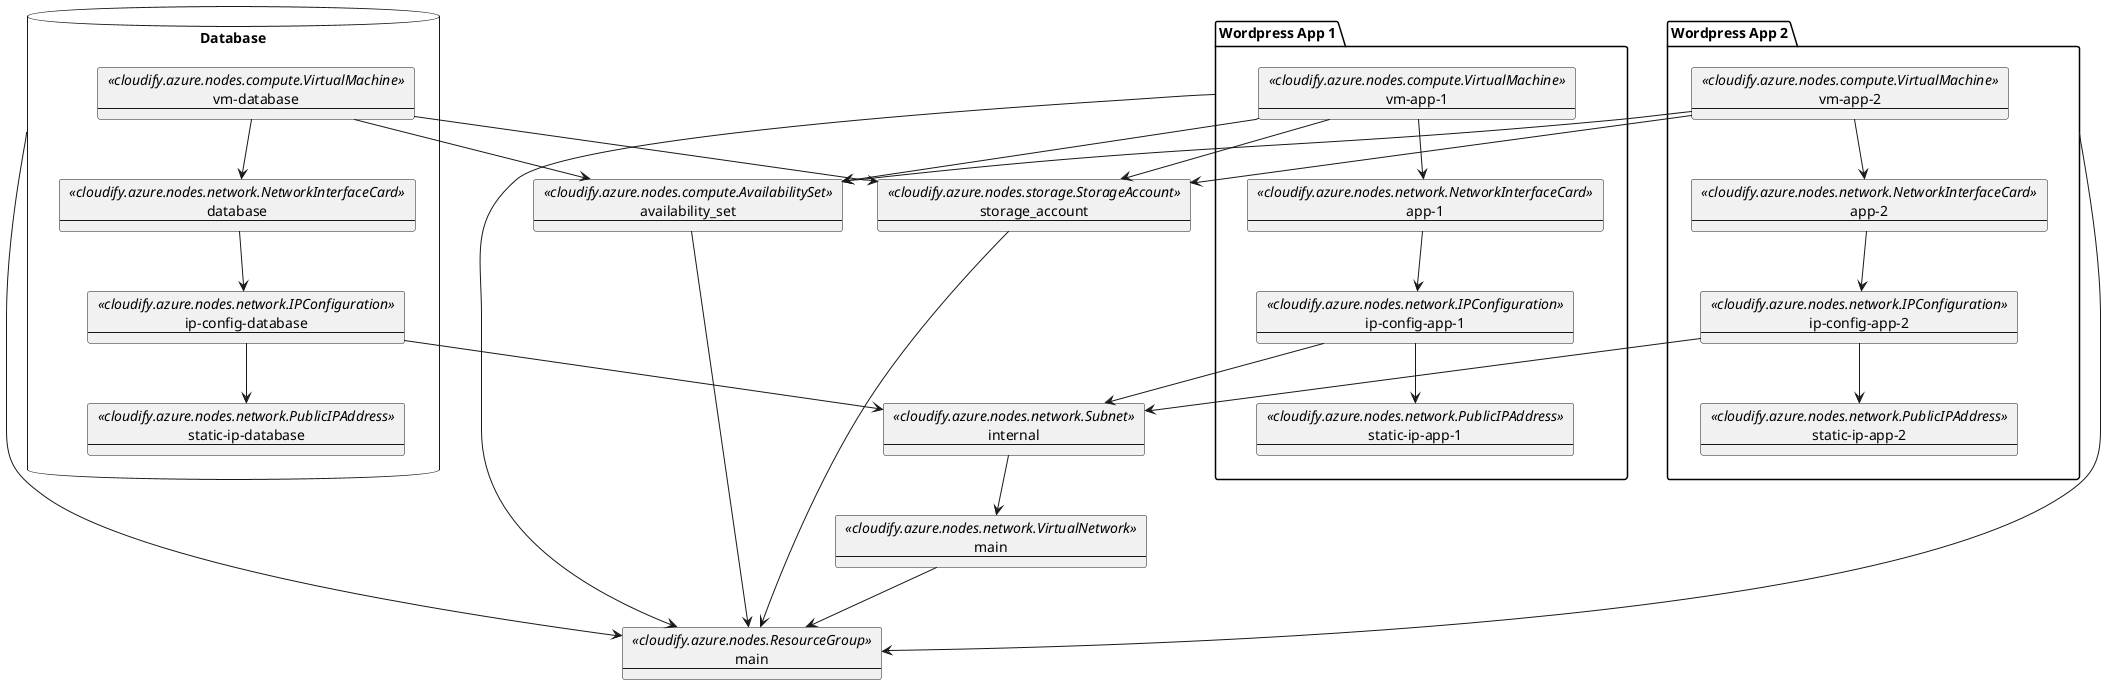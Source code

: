 @startuml cloudify-app

' Design Configuration
skinparam monochrome true

database "Database" as database {

    card vm_database <<cloudify.azure.nodes.compute.VirtualMachine>> [
        vm-database
        ---
    ]

    card ip_database <<cloudify.azure.nodes.network.PublicIPAddress>> [
        static-ip-database
        ---
    ]

    card nic_database <<cloudify.azure.nodes.network.NetworkInterfaceCard>> [
        database
        ---
    ]

    card ip_config_database <<cloudify.azure.nodes.network.IPConfiguration>> [
        ip-config-database
        ---
    ]

}

package "Wordpress App 1" as wp_1 {

    card vm_app_1 <<cloudify.azure.nodes.compute.VirtualMachine>> [
        vm-app-1
        ---
    ]

    card ip_app_1 <<cloudify.azure.nodes.network.PublicIPAddress>> [
        static-ip-app-1
        ---
    ]

    card nic_app_1 <<cloudify.azure.nodes.network.NetworkInterfaceCard>> [
        app-1
        ---
    ]

    card ip_config_app_1 <<cloudify.azure.nodes.network.IPConfiguration>> [
        ip-config-app-1
        ---
    ]

}

package "Wordpress App 2" as wp_2 {

    card vm_app_2 <<cloudify.azure.nodes.compute.VirtualMachine>> [
        vm-app-2
        ---
    ]

    card ip_app_2 <<cloudify.azure.nodes.network.PublicIPAddress>> [
        static-ip-app-2
        ---
    ]

    card nic_app_2 <<cloudify.azure.nodes.network.NetworkInterfaceCard>> [
        app-2
        ---
    ]

    card ip_config_app_2 <<cloudify.azure.nodes.network.IPConfiguration>> [
        ip-config-app-2
        ---
    ]

}

card subnet <<cloudify.azure.nodes.network.Subnet>> [
    internal
    ---
]

card virtual_network <<cloudify.azure.nodes.network.VirtualNetwork>> [
    main
    ---
]

card resource_group <<cloudify.azure.nodes.ResourceGroup>> [
    main
    ---
]

card availability_set <<cloudify.azure.nodes.compute.AvailabilitySet>> [
    availability_set
    ---
]

card storage_account <<cloudify.azure.nodes.storage.StorageAccount>> [
    storage_account
    ---
]

vm_database --> nic_database
nic_database --> ip_config_database
ip_config_database --> ip_database

vm_app_1 --> nic_app_1
nic_app_1 --> ip_config_app_1
ip_config_app_1 --> ip_app_1

vm_app_2 --> nic_app_2
nic_app_2 --> ip_config_app_2
ip_config_app_2 --> ip_app_2

vm_database --> availability_set
vm_database --> storage_account
vm_app_1 --> availability_set
vm_app_1 --> storage_account
vm_app_2 --> availability_set
vm_app_2 --> storage_account

ip_config_database --> subnet
ip_config_app_1 --> subnet
ip_config_app_2 --> subnet

subnet --> virtual_network
virtual_network --> resource_group
storage_account --> resource_group
availability_set --> resource_group

database --> resource_group
wp_1 --> resource_group
wp_2 --> resource_group

@enduml
